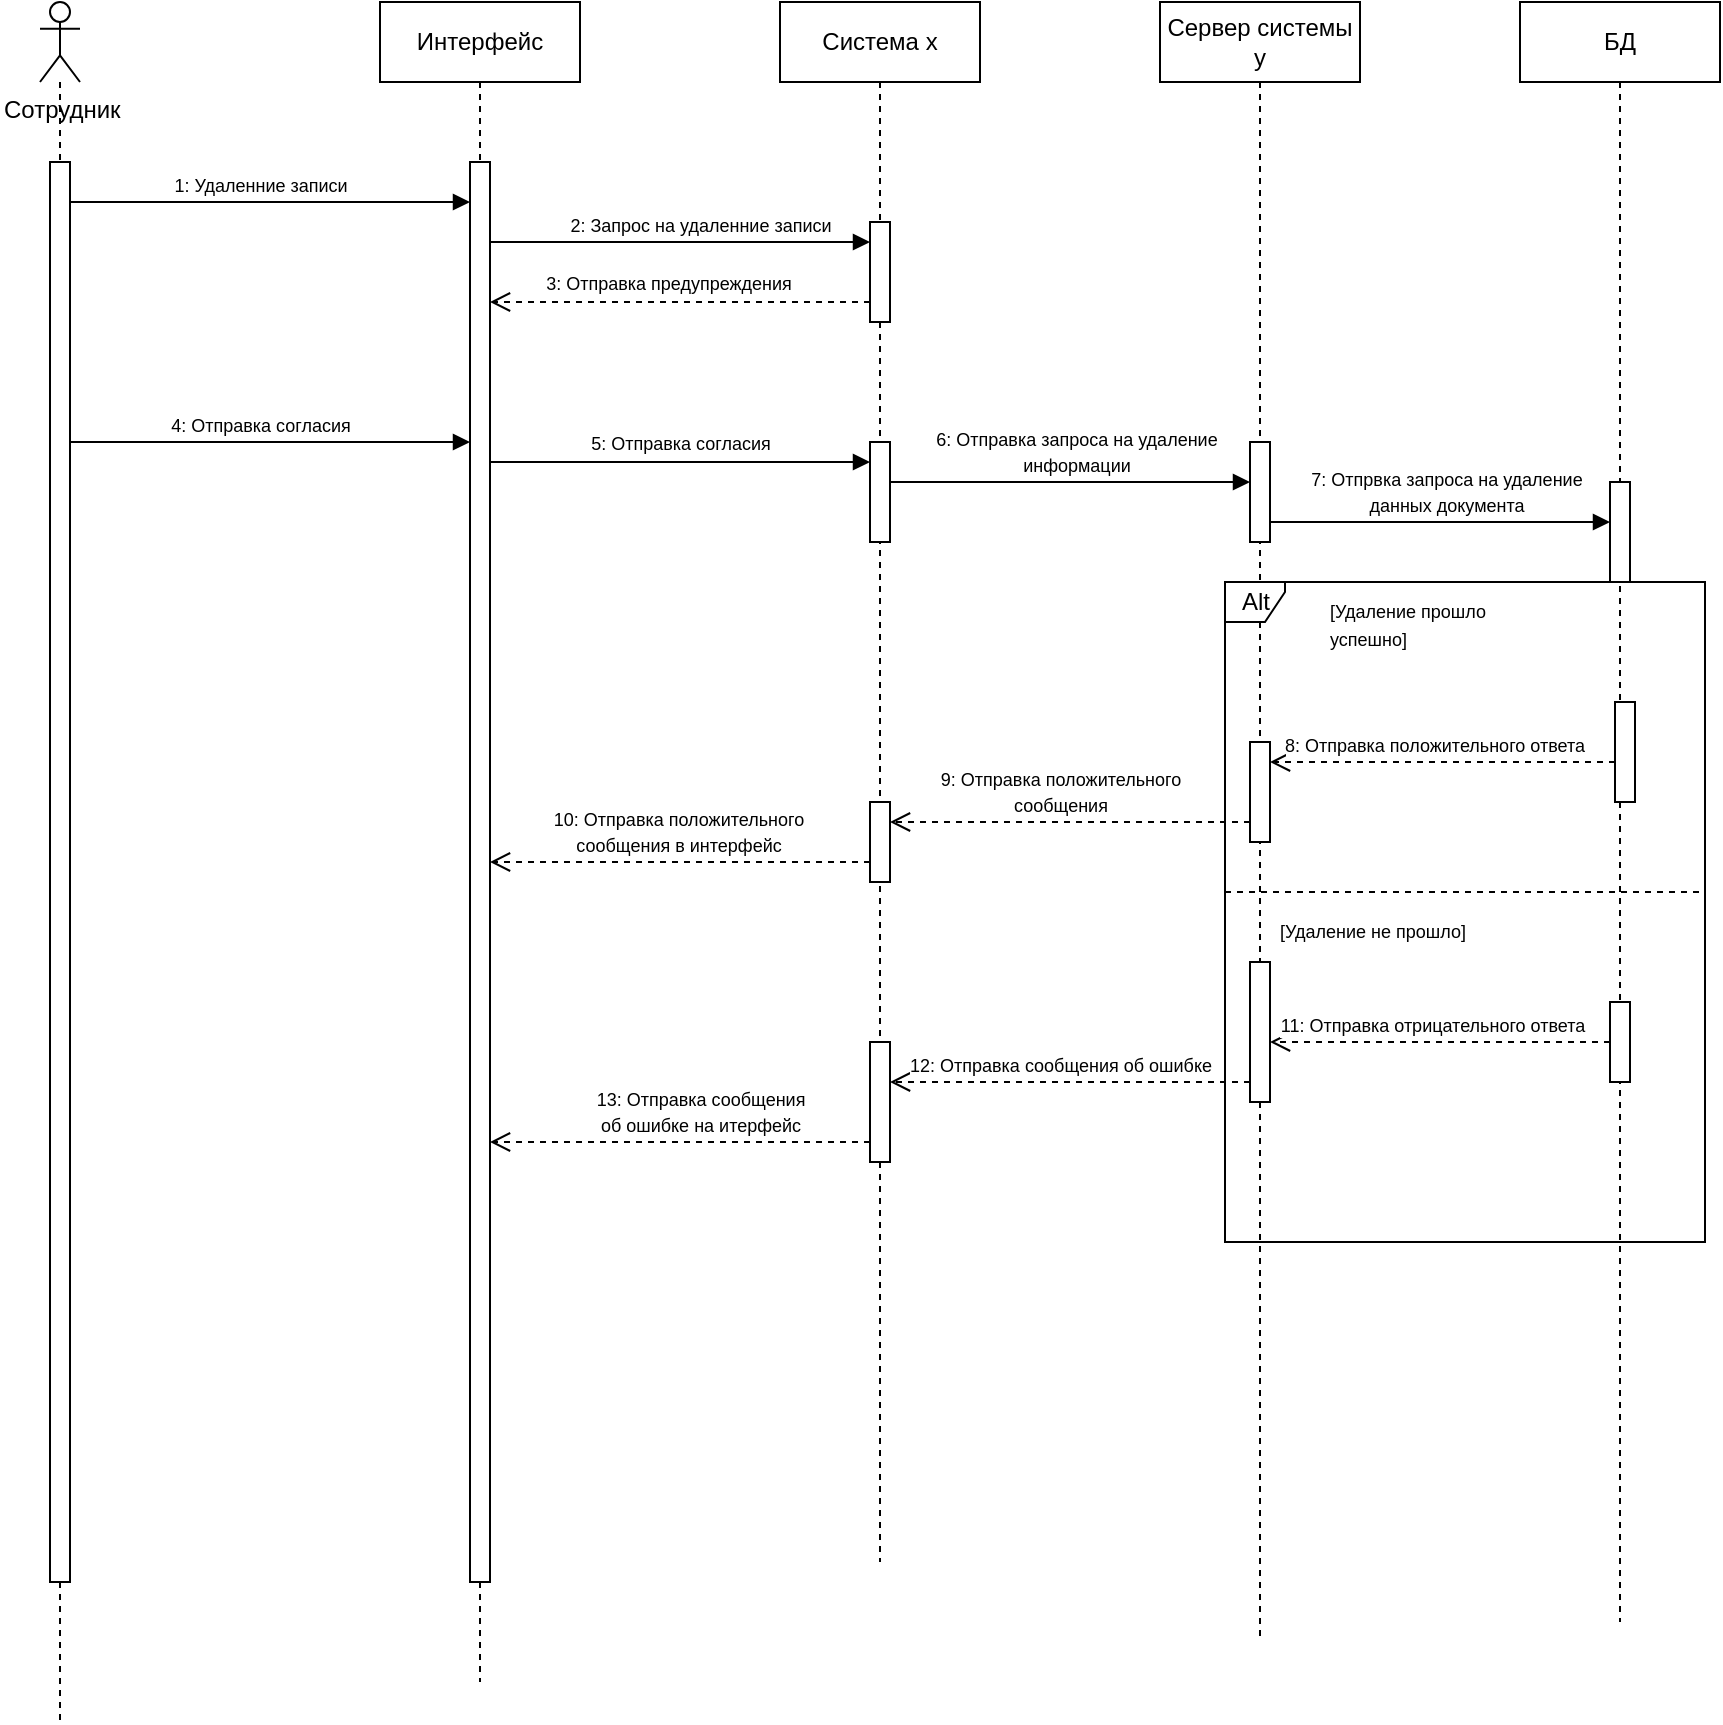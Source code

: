 <mxfile version="21.2.9" type="device">
  <diagram id="1kr0usrAQLtEqkzFKiRM" name="1">
    <mxGraphModel dx="1687" dy="845" grid="1" gridSize="10" guides="1" tooltips="1" connect="1" arrows="1" fold="1" page="1" pageScale="1" pageWidth="850" pageHeight="1100" math="0" shadow="0">
      <root>
        <mxCell id="0" />
        <mxCell id="1" parent="0" />
        <mxCell id="cqVYMry59N9UZPgs0Bm9-10" value="БД" style="shape=umlLifeline;perimeter=lifelinePerimeter;whiteSpace=wrap;html=1;container=1;dropTarget=0;collapsible=0;recursiveResize=0;outlineConnect=0;portConstraint=eastwest;newEdgeStyle={&quot;edgeStyle&quot;:&quot;elbowEdgeStyle&quot;,&quot;elbow&quot;:&quot;vertical&quot;,&quot;curved&quot;:0,&quot;rounded&quot;:0};" parent="1" vertex="1">
          <mxGeometry x="770" y="20" width="100" height="810" as="geometry" />
        </mxCell>
        <mxCell id="3GTKKzVxXfIGzvCKWGv_-28" value="" style="html=1;points=[];perimeter=orthogonalPerimeter;outlineConnect=0;targetShapes=umlLifeline;portConstraint=eastwest;newEdgeStyle={&quot;edgeStyle&quot;:&quot;elbowEdgeStyle&quot;,&quot;elbow&quot;:&quot;vertical&quot;,&quot;curved&quot;:0,&quot;rounded&quot;:0};" parent="cqVYMry59N9UZPgs0Bm9-10" vertex="1">
          <mxGeometry x="45" y="240" width="10" height="50" as="geometry" />
        </mxCell>
        <mxCell id="3GTKKzVxXfIGzvCKWGv_-16" value="" style="html=1;points=[];perimeter=orthogonalPerimeter;outlineConnect=0;targetShapes=umlLifeline;portConstraint=eastwest;newEdgeStyle={&quot;edgeStyle&quot;:&quot;elbowEdgeStyle&quot;,&quot;elbow&quot;:&quot;vertical&quot;,&quot;curved&quot;:0,&quot;rounded&quot;:0};" parent="cqVYMry59N9UZPgs0Bm9-10" vertex="1">
          <mxGeometry x="45" y="500" width="10" height="40" as="geometry" />
        </mxCell>
        <mxCell id="HHi8rUYdaDSBZEgGdHeV-1" value="" style="shape=umlLifeline;perimeter=lifelinePerimeter;whiteSpace=wrap;html=1;container=1;dropTarget=0;collapsible=0;recursiveResize=0;outlineConnect=0;portConstraint=eastwest;newEdgeStyle={&quot;edgeStyle&quot;:&quot;elbowEdgeStyle&quot;,&quot;elbow&quot;:&quot;vertical&quot;,&quot;curved&quot;:0,&quot;rounded&quot;:0};participant=umlActor;" parent="1" vertex="1">
          <mxGeometry x="30" y="20" width="20" height="860" as="geometry" />
        </mxCell>
        <mxCell id="U_MsdGsvR3tznzFc6l3o-11" value="" style="html=1;points=[];perimeter=orthogonalPerimeter;outlineConnect=0;targetShapes=umlLifeline;portConstraint=eastwest;newEdgeStyle={&quot;edgeStyle&quot;:&quot;elbowEdgeStyle&quot;,&quot;elbow&quot;:&quot;vertical&quot;,&quot;curved&quot;:0,&quot;rounded&quot;:0};" parent="HHi8rUYdaDSBZEgGdHeV-1" vertex="1">
          <mxGeometry x="5" y="80" width="10" height="710" as="geometry" />
        </mxCell>
        <mxCell id="763_aXvbmjF2EpK8wJ3p-1" value="Сотрудник" style="text;whiteSpace=wrap;html=1;" parent="1" vertex="1">
          <mxGeometry x="10" y="60" width="90" height="40" as="geometry" />
        </mxCell>
        <mxCell id="cqVYMry59N9UZPgs0Bm9-1" value="Интерфейс" style="shape=umlLifeline;perimeter=lifelinePerimeter;whiteSpace=wrap;html=1;container=1;dropTarget=0;collapsible=0;recursiveResize=0;outlineConnect=0;portConstraint=eastwest;newEdgeStyle={&quot;edgeStyle&quot;:&quot;elbowEdgeStyle&quot;,&quot;elbow&quot;:&quot;vertical&quot;,&quot;curved&quot;:0,&quot;rounded&quot;:0};" parent="1" vertex="1">
          <mxGeometry x="200" y="20" width="100" height="840" as="geometry" />
        </mxCell>
        <mxCell id="U_MsdGsvR3tznzFc6l3o-12" value="" style="html=1;points=[];perimeter=orthogonalPerimeter;outlineConnect=0;targetShapes=umlLifeline;portConstraint=eastwest;newEdgeStyle={&quot;edgeStyle&quot;:&quot;elbowEdgeStyle&quot;,&quot;elbow&quot;:&quot;vertical&quot;,&quot;curved&quot;:0,&quot;rounded&quot;:0};" parent="cqVYMry59N9UZPgs0Bm9-1" vertex="1">
          <mxGeometry x="45" y="80" width="10" height="710" as="geometry" />
        </mxCell>
        <mxCell id="cqVYMry59N9UZPgs0Bm9-4" value="Система x" style="shape=umlLifeline;perimeter=lifelinePerimeter;whiteSpace=wrap;html=1;container=1;dropTarget=0;collapsible=0;recursiveResize=0;outlineConnect=0;portConstraint=eastwest;newEdgeStyle={&quot;edgeStyle&quot;:&quot;elbowEdgeStyle&quot;,&quot;elbow&quot;:&quot;vertical&quot;,&quot;curved&quot;:0,&quot;rounded&quot;:0};" parent="1" vertex="1">
          <mxGeometry x="400" y="20" width="100" height="780" as="geometry" />
        </mxCell>
        <mxCell id="z_XZykT9BwUUyuPNIKY1-1" value="" style="html=1;points=[];perimeter=orthogonalPerimeter;outlineConnect=0;targetShapes=umlLifeline;portConstraint=eastwest;newEdgeStyle={&quot;edgeStyle&quot;:&quot;elbowEdgeStyle&quot;,&quot;elbow&quot;:&quot;vertical&quot;,&quot;curved&quot;:0,&quot;rounded&quot;:0};" parent="cqVYMry59N9UZPgs0Bm9-4" vertex="1">
          <mxGeometry x="45" y="220" width="10" height="50" as="geometry" />
        </mxCell>
        <mxCell id="3GTKKzVxXfIGzvCKWGv_-30" value="" style="html=1;points=[];perimeter=orthogonalPerimeter;outlineConnect=0;targetShapes=umlLifeline;portConstraint=eastwest;newEdgeStyle={&quot;edgeStyle&quot;:&quot;elbowEdgeStyle&quot;,&quot;elbow&quot;:&quot;vertical&quot;,&quot;curved&quot;:0,&quot;rounded&quot;:0};" parent="cqVYMry59N9UZPgs0Bm9-4" vertex="1">
          <mxGeometry x="45" y="400" width="10" height="40" as="geometry" />
        </mxCell>
        <mxCell id="3kv5yJXeI2V7Gf_krpT_-17" value="" style="html=1;points=[];perimeter=orthogonalPerimeter;outlineConnect=0;targetShapes=umlLifeline;portConstraint=eastwest;newEdgeStyle={&quot;edgeStyle&quot;:&quot;elbowEdgeStyle&quot;,&quot;elbow&quot;:&quot;vertical&quot;,&quot;curved&quot;:0,&quot;rounded&quot;:0};" parent="cqVYMry59N9UZPgs0Bm9-4" vertex="1">
          <mxGeometry x="45" y="520" width="10" height="60" as="geometry" />
        </mxCell>
        <mxCell id="knhCUR0uLUils2cPfXEL-5" value="" style="html=1;points=[];perimeter=orthogonalPerimeter;outlineConnect=0;targetShapes=umlLifeline;portConstraint=eastwest;newEdgeStyle={&quot;edgeStyle&quot;:&quot;elbowEdgeStyle&quot;,&quot;elbow&quot;:&quot;vertical&quot;,&quot;curved&quot;:0,&quot;rounded&quot;:0};" parent="cqVYMry59N9UZPgs0Bm9-4" vertex="1">
          <mxGeometry x="45" y="110" width="10" height="50" as="geometry" />
        </mxCell>
        <mxCell id="cqVYMry59N9UZPgs0Bm9-7" value="Сервер системы y" style="shape=umlLifeline;perimeter=lifelinePerimeter;whiteSpace=wrap;html=1;container=1;dropTarget=0;collapsible=0;recursiveResize=0;outlineConnect=0;portConstraint=eastwest;newEdgeStyle={&quot;edgeStyle&quot;:&quot;elbowEdgeStyle&quot;,&quot;elbow&quot;:&quot;vertical&quot;,&quot;curved&quot;:0,&quot;rounded&quot;:0};" parent="1" vertex="1">
          <mxGeometry x="590" y="20" width="100" height="820" as="geometry" />
        </mxCell>
        <mxCell id="3GTKKzVxXfIGzvCKWGv_-15" value="" style="html=1;points=[];perimeter=orthogonalPerimeter;outlineConnect=0;targetShapes=umlLifeline;portConstraint=eastwest;newEdgeStyle={&quot;edgeStyle&quot;:&quot;elbowEdgeStyle&quot;,&quot;elbow&quot;:&quot;vertical&quot;,&quot;curved&quot;:0,&quot;rounded&quot;:0};" parent="cqVYMry59N9UZPgs0Bm9-7" vertex="1">
          <mxGeometry x="227.5" y="350" width="10" height="50" as="geometry" />
        </mxCell>
        <mxCell id="3GTKKzVxXfIGzvCKWGv_-22" value="&lt;font style=&quot;font-size: 9px;&quot;&gt;8: Отправка положительного ответа &lt;/font&gt;" style="html=1;verticalAlign=bottom;endArrow=open;dashed=1;endSize=8;edgeStyle=elbowEdgeStyle;elbow=vertical;curved=0;rounded=0;" parent="cqVYMry59N9UZPgs0Bm9-7" source="3GTKKzVxXfIGzvCKWGv_-15" target="3GTKKzVxXfIGzvCKWGv_-13" edge="1">
          <mxGeometry x="0.056" relative="1" as="geometry">
            <mxPoint x="197.5" y="420.48" as="sourcePoint" />
            <mxPoint x="7.5" y="430" as="targetPoint" />
            <Array as="points">
              <mxPoint x="120" y="380" />
              <mxPoint x="130" y="420" />
              <mxPoint x="120" y="430" />
              <mxPoint x="140" y="440" />
            </Array>
            <mxPoint as="offset" />
          </mxGeometry>
        </mxCell>
        <mxCell id="3GTKKzVxXfIGzvCKWGv_-17" value="Alt" style="shape=umlFrame;whiteSpace=wrap;html=1;pointerEvents=0;recursiveResize=0;container=1;collapsible=0;width=30;height=20;" parent="cqVYMry59N9UZPgs0Bm9-7" vertex="1">
          <mxGeometry x="32.5" y="290" width="240" height="330" as="geometry" />
        </mxCell>
        <mxCell id="3GTKKzVxXfIGzvCKWGv_-18" value="&lt;font style=&quot;font-size: 9px;&quot;&gt;[Удаление прошло&lt;br&gt;успешно]&lt;/font&gt;" style="text;html=1;" parent="3GTKKzVxXfIGzvCKWGv_-17" vertex="1">
          <mxGeometry width="100" height="20" relative="1" as="geometry">
            <mxPoint x="50" as="offset" />
          </mxGeometry>
        </mxCell>
        <mxCell id="3GTKKzVxXfIGzvCKWGv_-19" value="" style="line;strokeWidth=1;dashed=1;labelPosition=center;verticalLabelPosition=bottom;align=left;verticalAlign=top;spacingLeft=20;spacingTop=15;html=1;whiteSpace=wrap;" parent="3GTKKzVxXfIGzvCKWGv_-17" vertex="1">
          <mxGeometry y="70" width="240" height="170" as="geometry" />
        </mxCell>
        <mxCell id="3GTKKzVxXfIGzvCKWGv_-20" value="&lt;font style=&quot;font-size: 9px;&quot;&gt;[Удаление не прошло]&lt;/font&gt;" style="text;whiteSpace=wrap;html=1;" parent="3GTKKzVxXfIGzvCKWGv_-17" vertex="1">
          <mxGeometry x="25" y="160" width="120" height="50" as="geometry" />
        </mxCell>
        <mxCell id="3GTKKzVxXfIGzvCKWGv_-25" value="" style="html=1;points=[];perimeter=orthogonalPerimeter;outlineConnect=0;targetShapes=umlLifeline;portConstraint=eastwest;newEdgeStyle={&quot;edgeStyle&quot;:&quot;elbowEdgeStyle&quot;,&quot;elbow&quot;:&quot;vertical&quot;,&quot;curved&quot;:0,&quot;rounded&quot;:0};" parent="cqVYMry59N9UZPgs0Bm9-7" vertex="1">
          <mxGeometry x="45" y="220" width="10" height="50" as="geometry" />
        </mxCell>
        <mxCell id="3GTKKzVxXfIGzvCKWGv_-13" value="" style="html=1;points=[];perimeter=orthogonalPerimeter;outlineConnect=0;targetShapes=umlLifeline;portConstraint=eastwest;newEdgeStyle={&quot;edgeStyle&quot;:&quot;elbowEdgeStyle&quot;,&quot;elbow&quot;:&quot;vertical&quot;,&quot;curved&quot;:0,&quot;rounded&quot;:0};" parent="cqVYMry59N9UZPgs0Bm9-7" vertex="1">
          <mxGeometry x="45" y="370" width="10" height="50" as="geometry" />
        </mxCell>
        <mxCell id="3GTKKzVxXfIGzvCKWGv_-14" value="" style="html=1;points=[];perimeter=orthogonalPerimeter;outlineConnect=0;targetShapes=umlLifeline;portConstraint=eastwest;newEdgeStyle={&quot;edgeStyle&quot;:&quot;elbowEdgeStyle&quot;,&quot;elbow&quot;:&quot;vertical&quot;,&quot;curved&quot;:0,&quot;rounded&quot;:0};" parent="cqVYMry59N9UZPgs0Bm9-7" vertex="1">
          <mxGeometry x="45" y="480" width="10" height="70" as="geometry" />
        </mxCell>
        <mxCell id="U_MsdGsvR3tznzFc6l3o-13" value="&lt;div&gt;&lt;font style=&quot;font-size: 9px;&quot;&gt;1: Удаленние записи &lt;/font&gt;&lt;/div&gt;" style="html=1;verticalAlign=bottom;endArrow=block;edgeStyle=elbowEdgeStyle;elbow=vertical;curved=0;rounded=0;" parent="1" source="U_MsdGsvR3tznzFc6l3o-11" target="U_MsdGsvR3tznzFc6l3o-12" edge="1">
          <mxGeometry x="-0.05" width="80" relative="1" as="geometry">
            <mxPoint x="72.5" y="120" as="sourcePoint" />
            <mxPoint x="232.5" y="120" as="targetPoint" />
            <Array as="points">
              <mxPoint x="237.5" y="120" />
            </Array>
            <mxPoint as="offset" />
          </mxGeometry>
        </mxCell>
        <mxCell id="U_MsdGsvR3tznzFc6l3o-16" value="&lt;font style=&quot;font-size: 9px;&quot;&gt;4: Отправка согласия&lt;br&gt;&lt;/font&gt;" style="html=1;verticalAlign=bottom;endArrow=block;edgeStyle=elbowEdgeStyle;elbow=vertical;curved=0;rounded=0;" parent="1" source="U_MsdGsvR3tznzFc6l3o-11" target="U_MsdGsvR3tznzFc6l3o-12" edge="1">
          <mxGeometry x="-0.05" width="80" relative="1" as="geometry">
            <mxPoint x="72.5" y="190" as="sourcePoint" />
            <mxPoint x="232.5" y="190" as="targetPoint" />
            <Array as="points">
              <mxPoint x="160" y="240" />
              <mxPoint x="170" y="280" />
              <mxPoint x="160" y="280" />
              <mxPoint x="237.5" y="190" />
            </Array>
            <mxPoint as="offset" />
          </mxGeometry>
        </mxCell>
        <mxCell id="z_XZykT9BwUUyuPNIKY1-2" value="" style="html=1;verticalAlign=bottom;endArrow=block;edgeStyle=elbowEdgeStyle;elbow=vertical;curved=0;rounded=0;" parent="1" source="U_MsdGsvR3tznzFc6l3o-12" target="z_XZykT9BwUUyuPNIKY1-1" edge="1">
          <mxGeometry x="-0.21" y="10" width="80" relative="1" as="geometry">
            <mxPoint x="282.5" y="200" as="sourcePoint" />
            <mxPoint x="392.5" y="200" as="targetPoint" />
            <Array as="points">
              <mxPoint x="370" y="250" />
              <mxPoint x="390" y="220" />
              <mxPoint x="367.5" y="200" />
              <mxPoint x="442.5" y="210" />
            </Array>
            <mxPoint as="offset" />
          </mxGeometry>
        </mxCell>
        <mxCell id="knhCUR0uLUils2cPfXEL-8" value="&lt;font style=&quot;font-size: 9px;&quot;&gt;5: Отправка согласия&lt;br&gt;&lt;/font&gt;" style="edgeLabel;html=1;align=center;verticalAlign=middle;resizable=0;points=[];" parent="z_XZykT9BwUUyuPNIKY1-2" vertex="1" connectable="0">
          <mxGeometry x="-0.142" y="1" relative="1" as="geometry">
            <mxPoint x="13" y="-9" as="offset" />
          </mxGeometry>
        </mxCell>
        <mxCell id="3GTKKzVxXfIGzvCKWGv_-26" value="&lt;font style=&quot;font-size: 9px;&quot;&gt;6: Отправка запроса на удаление&lt;br&gt;информации&lt;br&gt;&lt;/font&gt;" style="html=1;verticalAlign=bottom;endArrow=block;edgeStyle=elbowEdgeStyle;elbow=vertical;curved=0;rounded=0;" parent="1" source="z_XZykT9BwUUyuPNIKY1-1" target="3GTKKzVxXfIGzvCKWGv_-25" edge="1">
          <mxGeometry x="0.032" width="80" relative="1" as="geometry">
            <mxPoint x="472.5" y="210" as="sourcePoint" />
            <mxPoint x="622.5" y="210" as="targetPoint" />
            <Array as="points">
              <mxPoint x="480" y="260" />
              <mxPoint x="550" y="270" />
              <mxPoint x="480" y="220" />
              <mxPoint x="562.5" y="210" />
              <mxPoint x="637.5" y="220" />
            </Array>
            <mxPoint as="offset" />
          </mxGeometry>
        </mxCell>
        <mxCell id="3GTKKzVxXfIGzvCKWGv_-29" value="&lt;font style=&quot;font-size: 9px;&quot;&gt;7: Отпрвка запроса на удаление&lt;br&gt; данных документа&lt;br&gt;&lt;/font&gt;" style="html=1;verticalAlign=bottom;endArrow=block;edgeStyle=elbowEdgeStyle;elbow=vertical;curved=0;rounded=0;" parent="1" source="3GTKKzVxXfIGzvCKWGv_-25" target="3GTKKzVxXfIGzvCKWGv_-28" edge="1">
          <mxGeometry x="0.032" width="80" relative="1" as="geometry">
            <mxPoint x="652.5" y="240" as="sourcePoint" />
            <mxPoint x="812.5" y="240" as="targetPoint" />
            <Array as="points">
              <mxPoint x="710" y="280" />
              <mxPoint x="737.5" y="240" />
              <mxPoint x="812.5" y="250" />
            </Array>
            <mxPoint as="offset" />
          </mxGeometry>
        </mxCell>
        <mxCell id="3kv5yJXeI2V7Gf_krpT_-14" value="&lt;font style=&quot;font-size: 9px;&quot;&gt;9: Отправка положительного &lt;br&gt;сообщения &lt;/font&gt;" style="html=1;verticalAlign=bottom;endArrow=open;dashed=1;endSize=8;edgeStyle=elbowEdgeStyle;elbow=vertical;curved=0;rounded=0;" parent="1" source="3GTKKzVxXfIGzvCKWGv_-13" target="3GTKKzVxXfIGzvCKWGv_-30" edge="1">
          <mxGeometry x="0.056" relative="1" as="geometry">
            <mxPoint x="612.5" y="490" as="sourcePoint" />
            <mxPoint x="472.5" y="490" as="targetPoint" />
            <Array as="points">
              <mxPoint x="540" y="430" />
              <mxPoint x="547.5" y="490" />
              <mxPoint x="545" y="480" />
              <mxPoint x="535" y="490" />
              <mxPoint x="555" y="500" />
            </Array>
            <mxPoint as="offset" />
          </mxGeometry>
        </mxCell>
        <mxCell id="3kv5yJXeI2V7Gf_krpT_-15" value="&lt;font style=&quot;font-size: 9px;&quot;&gt;10: Отправка положительного &lt;br&gt;сообщения в интерфейс&lt;br&gt;&lt;/font&gt;" style="html=1;verticalAlign=bottom;endArrow=open;dashed=1;endSize=8;edgeStyle=elbowEdgeStyle;elbow=vertical;curved=0;rounded=0;" parent="1" source="3GTKKzVxXfIGzvCKWGv_-30" target="U_MsdGsvR3tznzFc6l3o-12" edge="1">
          <mxGeometry x="0.013" relative="1" as="geometry">
            <mxPoint x="432.5" y="520" as="sourcePoint" />
            <mxPoint x="272.5" y="520" as="targetPoint" />
            <Array as="points">
              <mxPoint x="350" y="450" />
              <mxPoint x="400" y="440" />
              <mxPoint x="362.5" y="520" />
              <mxPoint x="360" y="510" />
              <mxPoint x="350" y="520" />
              <mxPoint x="370" y="530" />
            </Array>
            <mxPoint as="offset" />
          </mxGeometry>
        </mxCell>
        <mxCell id="3kv5yJXeI2V7Gf_krpT_-21" value="&lt;font style=&quot;font-size: 9px;&quot;&gt;13: Отправка сообщения&lt;br&gt; об ошибке на итерфейс&lt;br&gt;&lt;/font&gt;" style="html=1;verticalAlign=bottom;endArrow=open;dashed=1;endSize=8;edgeStyle=elbowEdgeStyle;elbow=vertical;curved=0;rounded=0;" parent="1" source="3kv5yJXeI2V7Gf_krpT_-17" target="U_MsdGsvR3tznzFc6l3o-12" edge="1">
          <mxGeometry x="-0.105" relative="1" as="geometry">
            <mxPoint x="422.5" y="700" as="sourcePoint" />
            <mxPoint x="272.5" y="700" as="targetPoint" />
            <Array as="points">
              <mxPoint x="360" y="590" />
              <mxPoint x="387.5" y="700" />
              <mxPoint x="365" y="700" />
              <mxPoint x="385" y="710" />
            </Array>
            <mxPoint as="offset" />
          </mxGeometry>
        </mxCell>
        <mxCell id="knhCUR0uLUils2cPfXEL-4" value="&lt;div&gt;&lt;font style=&quot;font-size: 9px;&quot;&gt;2: Запрос на &lt;/font&gt;&lt;font style=&quot;font-size: 9px;&quot;&gt;удаленние записи&lt;/font&gt;&lt;/div&gt;" style="html=1;verticalAlign=bottom;endArrow=block;edgeStyle=elbowEdgeStyle;elbow=vertical;curved=0;rounded=0;" parent="1" source="U_MsdGsvR3tznzFc6l3o-12" target="knhCUR0uLUils2cPfXEL-5" edge="1">
          <mxGeometry x="0.105" width="80" relative="1" as="geometry">
            <mxPoint x="260" y="140" as="sourcePoint" />
            <mxPoint x="420" y="140" as="targetPoint" />
            <Array as="points">
              <mxPoint x="442.5" y="140" />
            </Array>
            <mxPoint as="offset" />
          </mxGeometry>
        </mxCell>
        <mxCell id="knhCUR0uLUils2cPfXEL-6" value="" style="html=1;verticalAlign=bottom;endArrow=open;dashed=1;endSize=8;edgeStyle=elbowEdgeStyle;elbow=vertical;curved=0;rounded=0;" parent="1" source="knhCUR0uLUils2cPfXEL-5" target="U_MsdGsvR3tznzFc6l3o-12" edge="1">
          <mxGeometry relative="1" as="geometry">
            <mxPoint x="430" y="170" as="sourcePoint" />
            <mxPoint x="260" y="170" as="targetPoint" />
            <Array as="points">
              <mxPoint x="430" y="170" />
              <mxPoint x="397.5" y="170" />
              <mxPoint x="377.5" y="160" />
              <mxPoint x="377.5" y="170" />
              <mxPoint x="447.5" y="160" />
            </Array>
          </mxGeometry>
        </mxCell>
        <mxCell id="knhCUR0uLUils2cPfXEL-7" value="&lt;font style=&quot;font-size: 9px;&quot;&gt;3: Отправка предупреждения&lt;/font&gt;&lt;font style=&quot;font-size: 9px;&quot;&gt;&lt;br&gt;&lt;/font&gt;" style="edgeLabel;html=1;align=center;verticalAlign=middle;resizable=0;points=[];" parent="knhCUR0uLUils2cPfXEL-6" vertex="1" connectable="0">
          <mxGeometry x="0.327" y="-2" relative="1" as="geometry">
            <mxPoint x="25" y="-8" as="offset" />
          </mxGeometry>
        </mxCell>
        <mxCell id="3GTKKzVxXfIGzvCKWGv_-24" value="&lt;font style=&quot;font-size: 9px;&quot;&gt;11: Отправка отрицательного ответа &lt;br&gt;&lt;/font&gt;" style="html=1;verticalAlign=bottom;endArrow=open;dashed=1;endSize=8;edgeStyle=elbowEdgeStyle;elbow=vertical;curved=0;rounded=0;" parent="1" source="3GTKKzVxXfIGzvCKWGv_-16" target="3GTKKzVxXfIGzvCKWGv_-14" edge="1">
          <mxGeometry x="0.053" relative="1" as="geometry">
            <mxPoint x="857.5" y="580.48" as="sourcePoint" />
            <mxPoint x="642.5" y="580.48" as="targetPoint" />
            <Array as="points">
              <mxPoint x="699.5" y="540" />
              <mxPoint x="709.5" y="530" />
              <mxPoint x="739.5" y="520" />
              <mxPoint x="752.5" y="590" />
              <mxPoint x="730" y="590" />
              <mxPoint x="750" y="600" />
            </Array>
            <mxPoint as="offset" />
          </mxGeometry>
        </mxCell>
        <mxCell id="3kv5yJXeI2V7Gf_krpT_-19" value="&lt;font style=&quot;font-size: 9px;&quot;&gt;12: Отправка сообщения об ошибке&lt;br&gt;&lt;/font&gt;" style="html=1;verticalAlign=bottom;endArrow=open;dashed=1;endSize=8;edgeStyle=elbowEdgeStyle;elbow=vertical;curved=0;rounded=0;" parent="1" source="3GTKKzVxXfIGzvCKWGv_-14" target="3kv5yJXeI2V7Gf_krpT_-17" edge="1">
          <mxGeometry x="0.056" relative="1" as="geometry">
            <mxPoint x="637.5" y="640" as="sourcePoint" />
            <mxPoint x="467.5" y="640" as="targetPoint" />
            <Array as="points">
              <mxPoint x="610" y="560" />
              <mxPoint x="610.5" y="570" />
              <mxPoint x="572.5" y="640" />
              <mxPoint x="550" y="640" />
              <mxPoint x="570" y="650" />
            </Array>
            <mxPoint as="offset" />
          </mxGeometry>
        </mxCell>
      </root>
    </mxGraphModel>
  </diagram>
</mxfile>
